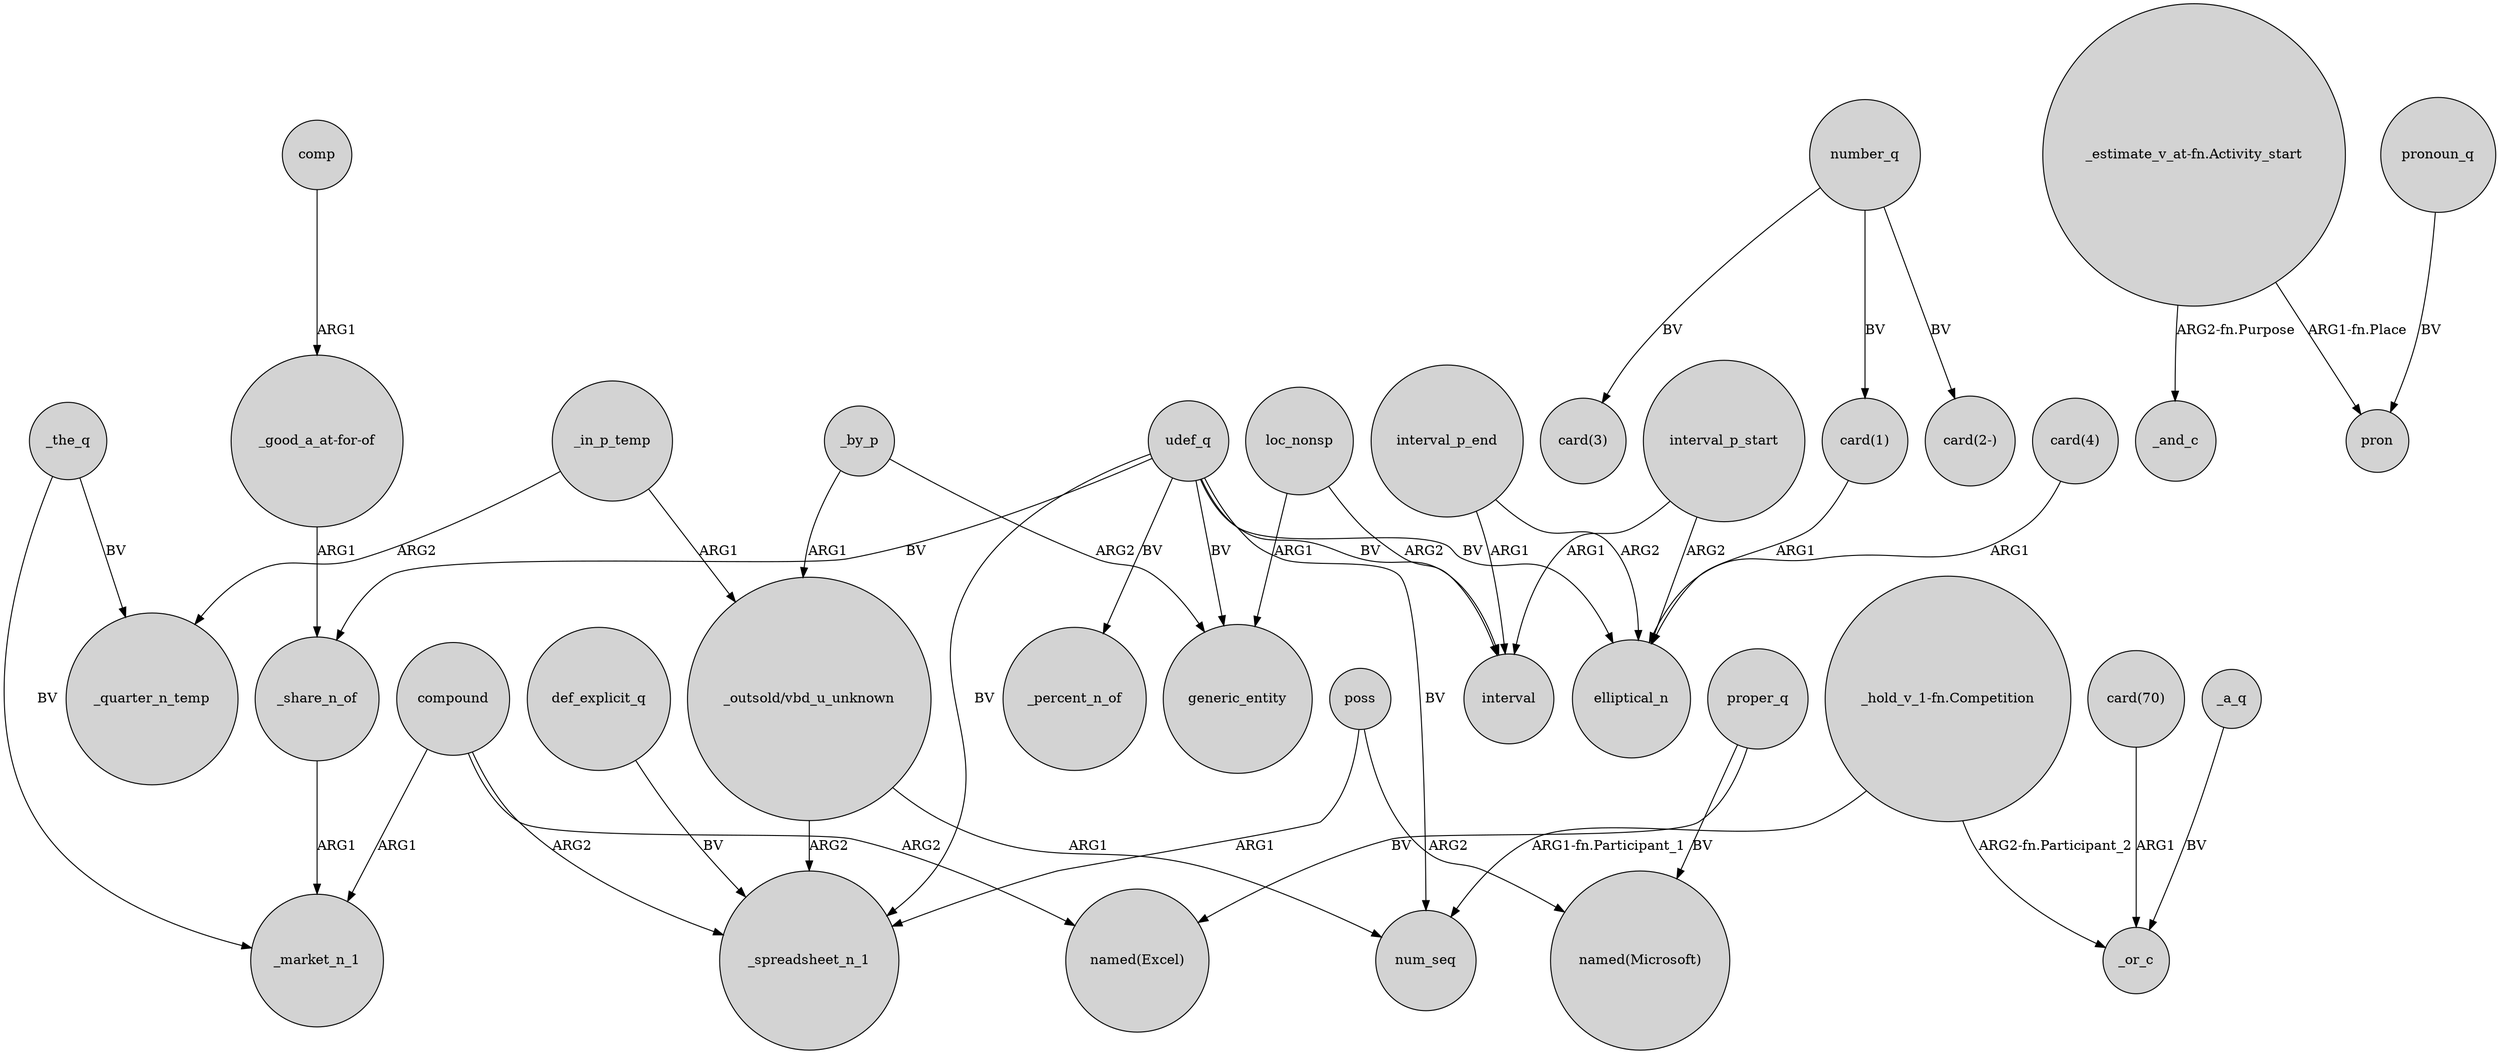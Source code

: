 digraph {
	node [shape=circle style=filled]
	"_outsold/vbd_u_unknown" -> _spreadsheet_n_1 [label=ARG2]
	"_estimate_v_at-fn.Activity_start" -> _and_c [label="ARG2-fn.Purpose"]
	"_good_a_at-for-of" -> _share_n_of [label=ARG1]
	loc_nonsp -> interval [label=ARG2]
	interval_p_end -> elliptical_n [label=ARG2]
	_in_p_temp -> _quarter_n_temp [label=ARG2]
	def_explicit_q -> _spreadsheet_n_1 [label=BV]
	number_q -> "card(1)" [label=BV]
	"card(70)" -> _or_c [label=ARG1]
	"_hold_v_1-fn.Competition" -> num_seq [label="ARG1-fn.Participant_1"]
	_the_q -> _quarter_n_temp [label=BV]
	interval_p_start -> elliptical_n [label=ARG2]
	udef_q -> interval [label=BV]
	number_q -> "card(2-)" [label=BV]
	poss -> "named(Microsoft)" [label=ARG2]
	udef_q -> _spreadsheet_n_1 [label=BV]
	proper_q -> "named(Microsoft)" [label=BV]
	_share_n_of -> _market_n_1 [label=ARG1]
	interval_p_start -> interval [label=ARG1]
	udef_q -> generic_entity [label=BV]
	_the_q -> _market_n_1 [label=BV]
	udef_q -> num_seq [label=BV]
	"card(1)" -> elliptical_n [label=ARG1]
	_a_q -> _or_c [label=BV]
	poss -> _spreadsheet_n_1 [label=ARG1]
	pronoun_q -> pron [label=BV]
	"_estimate_v_at-fn.Activity_start" -> pron [label="ARG1-fn.Place"]
	udef_q -> _percent_n_of [label=BV]
	_by_p -> generic_entity [label=ARG2]
	udef_q -> _share_n_of [label=BV]
	_by_p -> "_outsold/vbd_u_unknown" [label=ARG1]
	proper_q -> "named(Excel)" [label=BV]
	compound -> "named(Excel)" [label=ARG2]
	interval_p_end -> interval [label=ARG1]
	"_outsold/vbd_u_unknown" -> num_seq [label=ARG1]
	compound -> _spreadsheet_n_1 [label=ARG2]
	"_hold_v_1-fn.Competition" -> _or_c [label="ARG2-fn.Participant_2"]
	udef_q -> elliptical_n [label=BV]
	"card(4)" -> elliptical_n [label=ARG1]
	compound -> _market_n_1 [label=ARG1]
	comp -> "_good_a_at-for-of" [label=ARG1]
	number_q -> "card(3)" [label=BV]
	loc_nonsp -> generic_entity [label=ARG1]
	_in_p_temp -> "_outsold/vbd_u_unknown" [label=ARG1]
}
